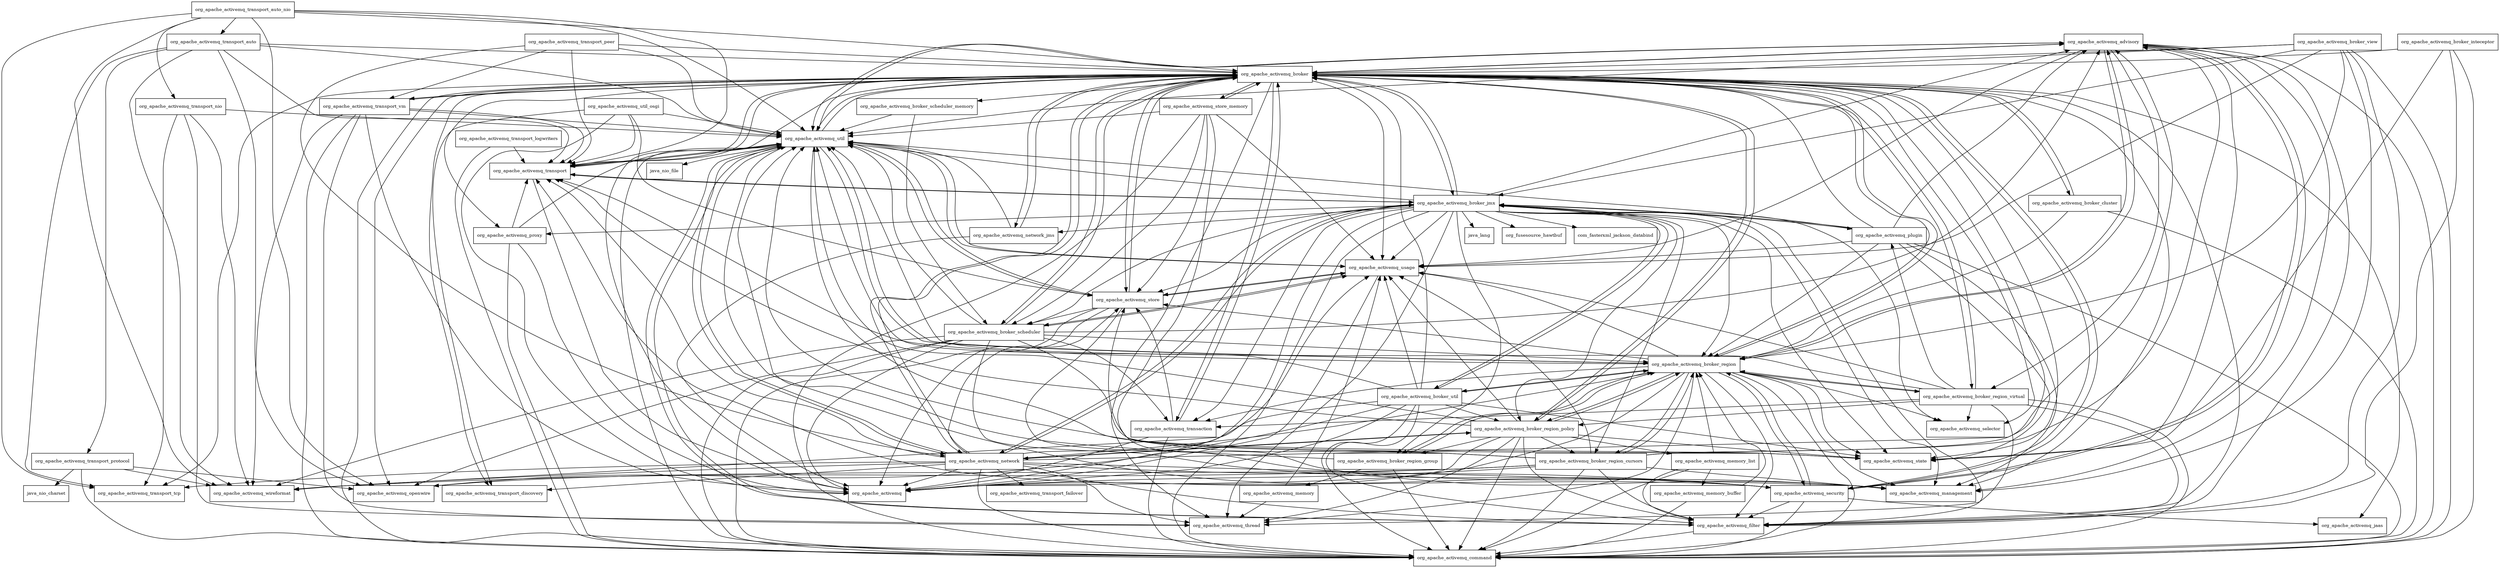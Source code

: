 digraph activemq_broker_5_15_2_package_dependencies {
  node [shape = box, fontsize=10.0];
  org_apache_activemq_advisory -> org_apache_activemq_broker;
  org_apache_activemq_advisory -> org_apache_activemq_broker_region;
  org_apache_activemq_advisory -> org_apache_activemq_broker_region_virtual;
  org_apache_activemq_advisory -> org_apache_activemq_command;
  org_apache_activemq_advisory -> org_apache_activemq_filter;
  org_apache_activemq_advisory -> org_apache_activemq_management;
  org_apache_activemq_advisory -> org_apache_activemq_security;
  org_apache_activemq_advisory -> org_apache_activemq_state;
  org_apache_activemq_advisory -> org_apache_activemq_usage;
  org_apache_activemq_advisory -> org_apache_activemq_util;
  org_apache_activemq_broker -> org_apache_activemq;
  org_apache_activemq_broker -> org_apache_activemq_advisory;
  org_apache_activemq_broker -> org_apache_activemq_broker_cluster;
  org_apache_activemq_broker -> org_apache_activemq_broker_jmx;
  org_apache_activemq_broker -> org_apache_activemq_broker_region;
  org_apache_activemq_broker -> org_apache_activemq_broker_region_policy;
  org_apache_activemq_broker -> org_apache_activemq_broker_region_virtual;
  org_apache_activemq_broker -> org_apache_activemq_broker_scheduler;
  org_apache_activemq_broker -> org_apache_activemq_broker_scheduler_memory;
  org_apache_activemq_broker -> org_apache_activemq_command;
  org_apache_activemq_broker -> org_apache_activemq_filter;
  org_apache_activemq_broker -> org_apache_activemq_jaas;
  org_apache_activemq_broker -> org_apache_activemq_management;
  org_apache_activemq_broker -> org_apache_activemq_network;
  org_apache_activemq_broker -> org_apache_activemq_network_jms;
  org_apache_activemq_broker -> org_apache_activemq_openwire;
  org_apache_activemq_broker -> org_apache_activemq_proxy;
  org_apache_activemq_broker -> org_apache_activemq_security;
  org_apache_activemq_broker -> org_apache_activemq_selector;
  org_apache_activemq_broker -> org_apache_activemq_state;
  org_apache_activemq_broker -> org_apache_activemq_store;
  org_apache_activemq_broker -> org_apache_activemq_store_memory;
  org_apache_activemq_broker -> org_apache_activemq_thread;
  org_apache_activemq_broker -> org_apache_activemq_transaction;
  org_apache_activemq_broker -> org_apache_activemq_transport;
  org_apache_activemq_broker -> org_apache_activemq_transport_discovery;
  org_apache_activemq_broker -> org_apache_activemq_transport_tcp;
  org_apache_activemq_broker -> org_apache_activemq_transport_vm;
  org_apache_activemq_broker -> org_apache_activemq_usage;
  org_apache_activemq_broker -> org_apache_activemq_util;
  org_apache_activemq_broker_cluster -> org_apache_activemq_broker;
  org_apache_activemq_broker_cluster -> org_apache_activemq_broker_region;
  org_apache_activemq_broker_cluster -> org_apache_activemq_command;
  org_apache_activemq_broker_inteceptor -> org_apache_activemq_broker;
  org_apache_activemq_broker_inteceptor -> org_apache_activemq_command;
  org_apache_activemq_broker_inteceptor -> org_apache_activemq_filter;
  org_apache_activemq_broker_inteceptor -> org_apache_activemq_state;
  org_apache_activemq_broker_jmx -> com_fasterxml_jackson_databind;
  org_apache_activemq_broker_jmx -> java_lang;
  org_apache_activemq_broker_jmx -> org_apache_activemq;
  org_apache_activemq_broker_jmx -> org_apache_activemq_advisory;
  org_apache_activemq_broker_jmx -> org_apache_activemq_broker;
  org_apache_activemq_broker_jmx -> org_apache_activemq_broker_region;
  org_apache_activemq_broker_jmx -> org_apache_activemq_broker_region_cursors;
  org_apache_activemq_broker_jmx -> org_apache_activemq_broker_region_group;
  org_apache_activemq_broker_jmx -> org_apache_activemq_broker_region_policy;
  org_apache_activemq_broker_jmx -> org_apache_activemq_broker_scheduler;
  org_apache_activemq_broker_jmx -> org_apache_activemq_broker_util;
  org_apache_activemq_broker_jmx -> org_apache_activemq_command;
  org_apache_activemq_broker_jmx -> org_apache_activemq_filter;
  org_apache_activemq_broker_jmx -> org_apache_activemq_management;
  org_apache_activemq_broker_jmx -> org_apache_activemq_network;
  org_apache_activemq_broker_jmx -> org_apache_activemq_network_jms;
  org_apache_activemq_broker_jmx -> org_apache_activemq_plugin;
  org_apache_activemq_broker_jmx -> org_apache_activemq_proxy;
  org_apache_activemq_broker_jmx -> org_apache_activemq_selector;
  org_apache_activemq_broker_jmx -> org_apache_activemq_state;
  org_apache_activemq_broker_jmx -> org_apache_activemq_store;
  org_apache_activemq_broker_jmx -> org_apache_activemq_thread;
  org_apache_activemq_broker_jmx -> org_apache_activemq_transaction;
  org_apache_activemq_broker_jmx -> org_apache_activemq_transport;
  org_apache_activemq_broker_jmx -> org_apache_activemq_usage;
  org_apache_activemq_broker_jmx -> org_apache_activemq_util;
  org_apache_activemq_broker_jmx -> org_fusesource_hawtbuf;
  org_apache_activemq_broker_region -> org_apache_activemq;
  org_apache_activemq_broker_region -> org_apache_activemq_advisory;
  org_apache_activemq_broker_region -> org_apache_activemq_broker;
  org_apache_activemq_broker_region -> org_apache_activemq_broker_region_cursors;
  org_apache_activemq_broker_region -> org_apache_activemq_broker_region_group;
  org_apache_activemq_broker_region -> org_apache_activemq_broker_region_policy;
  org_apache_activemq_broker_region -> org_apache_activemq_broker_region_virtual;
  org_apache_activemq_broker_region -> org_apache_activemq_broker_util;
  org_apache_activemq_broker_region -> org_apache_activemq_command;
  org_apache_activemq_broker_region -> org_apache_activemq_filter;
  org_apache_activemq_broker_region -> org_apache_activemq_management;
  org_apache_activemq_broker_region -> org_apache_activemq_security;
  org_apache_activemq_broker_region -> org_apache_activemq_selector;
  org_apache_activemq_broker_region -> org_apache_activemq_state;
  org_apache_activemq_broker_region -> org_apache_activemq_store;
  org_apache_activemq_broker_region -> org_apache_activemq_thread;
  org_apache_activemq_broker_region -> org_apache_activemq_transaction;
  org_apache_activemq_broker_region -> org_apache_activemq_transport;
  org_apache_activemq_broker_region -> org_apache_activemq_usage;
  org_apache_activemq_broker_region -> org_apache_activemq_util;
  org_apache_activemq_broker_region_cursors -> org_apache_activemq;
  org_apache_activemq_broker_region_cursors -> org_apache_activemq_advisory;
  org_apache_activemq_broker_region_cursors -> org_apache_activemq_broker;
  org_apache_activemq_broker_region_cursors -> org_apache_activemq_broker_region;
  org_apache_activemq_broker_region_cursors -> org_apache_activemq_command;
  org_apache_activemq_broker_region_cursors -> org_apache_activemq_filter;
  org_apache_activemq_broker_region_cursors -> org_apache_activemq_management;
  org_apache_activemq_broker_region_cursors -> org_apache_activemq_openwire;
  org_apache_activemq_broker_region_cursors -> org_apache_activemq_store;
  org_apache_activemq_broker_region_cursors -> org_apache_activemq_usage;
  org_apache_activemq_broker_region_cursors -> org_apache_activemq_util;
  org_apache_activemq_broker_region_cursors -> org_apache_activemq_wireformat;
  org_apache_activemq_broker_region_group -> org_apache_activemq_broker_region;
  org_apache_activemq_broker_region_group -> org_apache_activemq_command;
  org_apache_activemq_broker_region_group -> org_apache_activemq_memory;
  org_apache_activemq_broker_region_group -> org_apache_activemq_util;
  org_apache_activemq_broker_region_policy -> org_apache_activemq;
  org_apache_activemq_broker_region_policy -> org_apache_activemq_broker;
  org_apache_activemq_broker_region_policy -> org_apache_activemq_broker_region;
  org_apache_activemq_broker_region_policy -> org_apache_activemq_broker_region_cursors;
  org_apache_activemq_broker_region_policy -> org_apache_activemq_broker_region_group;
  org_apache_activemq_broker_region_policy -> org_apache_activemq_command;
  org_apache_activemq_broker_region_policy -> org_apache_activemq_filter;
  org_apache_activemq_broker_region_policy -> org_apache_activemq_memory_list;
  org_apache_activemq_broker_region_policy -> org_apache_activemq_network;
  org_apache_activemq_broker_region_policy -> org_apache_activemq_state;
  org_apache_activemq_broker_region_policy -> org_apache_activemq_thread;
  org_apache_activemq_broker_region_policy -> org_apache_activemq_transport;
  org_apache_activemq_broker_region_policy -> org_apache_activemq_usage;
  org_apache_activemq_broker_region_policy -> org_apache_activemq_util;
  org_apache_activemq_broker_region_virtual -> org_apache_activemq_broker;
  org_apache_activemq_broker_region_virtual -> org_apache_activemq_broker_region;
  org_apache_activemq_broker_region_virtual -> org_apache_activemq_broker_region_policy;
  org_apache_activemq_broker_region_virtual -> org_apache_activemq_command;
  org_apache_activemq_broker_region_virtual -> org_apache_activemq_filter;
  org_apache_activemq_broker_region_virtual -> org_apache_activemq_plugin;
  org_apache_activemq_broker_region_virtual -> org_apache_activemq_selector;
  org_apache_activemq_broker_region_virtual -> org_apache_activemq_thread;
  org_apache_activemq_broker_region_virtual -> org_apache_activemq_transaction;
  org_apache_activemq_broker_region_virtual -> org_apache_activemq_usage;
  org_apache_activemq_broker_region_virtual -> org_apache_activemq_util;
  org_apache_activemq_broker_scheduler -> org_apache_activemq;
  org_apache_activemq_broker_scheduler -> org_apache_activemq_advisory;
  org_apache_activemq_broker_scheduler -> org_apache_activemq_broker;
  org_apache_activemq_broker_scheduler -> org_apache_activemq_broker_region;
  org_apache_activemq_broker_scheduler -> org_apache_activemq_command;
  org_apache_activemq_broker_scheduler -> org_apache_activemq_openwire;
  org_apache_activemq_broker_scheduler -> org_apache_activemq_security;
  org_apache_activemq_broker_scheduler -> org_apache_activemq_state;
  org_apache_activemq_broker_scheduler -> org_apache_activemq_transaction;
  org_apache_activemq_broker_scheduler -> org_apache_activemq_usage;
  org_apache_activemq_broker_scheduler -> org_apache_activemq_util;
  org_apache_activemq_broker_scheduler -> org_apache_activemq_wireformat;
  org_apache_activemq_broker_scheduler_memory -> org_apache_activemq_broker_scheduler;
  org_apache_activemq_broker_scheduler_memory -> org_apache_activemq_util;
  org_apache_activemq_broker_util -> org_apache_activemq;
  org_apache_activemq_broker_util -> org_apache_activemq_broker;
  org_apache_activemq_broker_util -> org_apache_activemq_broker_jmx;
  org_apache_activemq_broker_util -> org_apache_activemq_broker_region;
  org_apache_activemq_broker_util -> org_apache_activemq_broker_region_policy;
  org_apache_activemq_broker_util -> org_apache_activemq_command;
  org_apache_activemq_broker_util -> org_apache_activemq_filter;
  org_apache_activemq_broker_util -> org_apache_activemq_openwire;
  org_apache_activemq_broker_util -> org_apache_activemq_state;
  org_apache_activemq_broker_util -> org_apache_activemq_usage;
  org_apache_activemq_broker_util -> org_apache_activemq_util;
  org_apache_activemq_broker_util -> org_apache_activemq_wireformat;
  org_apache_activemq_broker_view -> org_apache_activemq_broker;
  org_apache_activemq_broker_view -> org_apache_activemq_broker_jmx;
  org_apache_activemq_broker_view -> org_apache_activemq_broker_region;
  org_apache_activemq_broker_view -> org_apache_activemq_command;
  org_apache_activemq_broker_view -> org_apache_activemq_filter;
  org_apache_activemq_broker_view -> org_apache_activemq_management;
  org_apache_activemq_broker_view -> org_apache_activemq_usage;
  org_apache_activemq_broker_view -> org_apache_activemq_util;
  org_apache_activemq_filter -> org_apache_activemq_command;
  org_apache_activemq_filter -> org_apache_activemq_util;
  org_apache_activemq_memory -> org_apache_activemq_thread;
  org_apache_activemq_memory -> org_apache_activemq_usage;
  org_apache_activemq_memory_buffer -> org_apache_activemq_broker_region;
  org_apache_activemq_memory_buffer -> org_apache_activemq_command;
  org_apache_activemq_memory_list -> org_apache_activemq_broker_region;
  org_apache_activemq_memory_list -> org_apache_activemq_command;
  org_apache_activemq_memory_list -> org_apache_activemq_filter;
  org_apache_activemq_memory_list -> org_apache_activemq_memory_buffer;
  org_apache_activemq_network -> org_apache_activemq;
  org_apache_activemq_network -> org_apache_activemq_advisory;
  org_apache_activemq_network -> org_apache_activemq_broker;
  org_apache_activemq_network -> org_apache_activemq_broker_jmx;
  org_apache_activemq_network -> org_apache_activemq_broker_region;
  org_apache_activemq_network -> org_apache_activemq_broker_region_policy;
  org_apache_activemq_network -> org_apache_activemq_command;
  org_apache_activemq_network -> org_apache_activemq_filter;
  org_apache_activemq_network -> org_apache_activemq_management;
  org_apache_activemq_network -> org_apache_activemq_security;
  org_apache_activemq_network -> org_apache_activemq_store;
  org_apache_activemq_network -> org_apache_activemq_thread;
  org_apache_activemq_network -> org_apache_activemq_transport;
  org_apache_activemq_network -> org_apache_activemq_transport_discovery;
  org_apache_activemq_network -> org_apache_activemq_transport_failover;
  org_apache_activemq_network -> org_apache_activemq_transport_tcp;
  org_apache_activemq_network -> org_apache_activemq_usage;
  org_apache_activemq_network -> org_apache_activemq_util;
  org_apache_activemq_network -> org_apache_activemq_wireformat;
  org_apache_activemq_network_jms -> org_apache_activemq;
  org_apache_activemq_network_jms -> org_apache_activemq_broker;
  org_apache_activemq_network_jms -> org_apache_activemq_util;
  org_apache_activemq_plugin -> org_apache_activemq_advisory;
  org_apache_activemq_plugin -> org_apache_activemq_broker;
  org_apache_activemq_plugin -> org_apache_activemq_broker_jmx;
  org_apache_activemq_plugin -> org_apache_activemq_broker_region;
  org_apache_activemq_plugin -> org_apache_activemq_command;
  org_apache_activemq_plugin -> org_apache_activemq_management;
  org_apache_activemq_plugin -> org_apache_activemq_state;
  org_apache_activemq_plugin -> org_apache_activemq_usage;
  org_apache_activemq_plugin -> org_apache_activemq_util;
  org_apache_activemq_proxy -> org_apache_activemq;
  org_apache_activemq_proxy -> org_apache_activemq_command;
  org_apache_activemq_proxy -> org_apache_activemq_transport;
  org_apache_activemq_proxy -> org_apache_activemq_util;
  org_apache_activemq_security -> org_apache_activemq_advisory;
  org_apache_activemq_security -> org_apache_activemq_broker;
  org_apache_activemq_security -> org_apache_activemq_broker_region;
  org_apache_activemq_security -> org_apache_activemq_command;
  org_apache_activemq_security -> org_apache_activemq_filter;
  org_apache_activemq_security -> org_apache_activemq_jaas;
  org_apache_activemq_security -> org_apache_activemq_transport;
  org_apache_activemq_store -> org_apache_activemq;
  org_apache_activemq_store -> org_apache_activemq_broker;
  org_apache_activemq_store -> org_apache_activemq_broker_scheduler;
  org_apache_activemq_store -> org_apache_activemq_command;
  org_apache_activemq_store -> org_apache_activemq_management;
  org_apache_activemq_store -> org_apache_activemq_usage;
  org_apache_activemq_store -> org_apache_activemq_util;
  org_apache_activemq_store_memory -> org_apache_activemq_broker;
  org_apache_activemq_store_memory -> org_apache_activemq_broker_scheduler;
  org_apache_activemq_store_memory -> org_apache_activemq_command;
  org_apache_activemq_store_memory -> org_apache_activemq_management;
  org_apache_activemq_store_memory -> org_apache_activemq_store;
  org_apache_activemq_store_memory -> org_apache_activemq_usage;
  org_apache_activemq_store_memory -> org_apache_activemq_util;
  org_apache_activemq_transaction -> org_apache_activemq;
  org_apache_activemq_transaction -> org_apache_activemq_broker;
  org_apache_activemq_transaction -> org_apache_activemq_command;
  org_apache_activemq_transaction -> org_apache_activemq_store;
  org_apache_activemq_transport -> org_apache_activemq;
  org_apache_activemq_transport -> org_apache_activemq_broker;
  org_apache_activemq_transport -> org_apache_activemq_broker_jmx;
  org_apache_activemq_transport -> org_apache_activemq_util;
  org_apache_activemq_transport_auto -> org_apache_activemq_broker;
  org_apache_activemq_transport_auto -> org_apache_activemq_openwire;
  org_apache_activemq_transport_auto -> org_apache_activemq_transport;
  org_apache_activemq_transport_auto -> org_apache_activemq_transport_protocol;
  org_apache_activemq_transport_auto -> org_apache_activemq_transport_tcp;
  org_apache_activemq_transport_auto -> org_apache_activemq_util;
  org_apache_activemq_transport_auto -> org_apache_activemq_wireformat;
  org_apache_activemq_transport_auto_nio -> org_apache_activemq_broker;
  org_apache_activemq_transport_auto_nio -> org_apache_activemq_openwire;
  org_apache_activemq_transport_auto_nio -> org_apache_activemq_transport;
  org_apache_activemq_transport_auto_nio -> org_apache_activemq_transport_auto;
  org_apache_activemq_transport_auto_nio -> org_apache_activemq_transport_nio;
  org_apache_activemq_transport_auto_nio -> org_apache_activemq_transport_tcp;
  org_apache_activemq_transport_auto_nio -> org_apache_activemq_util;
  org_apache_activemq_transport_auto_nio -> org_apache_activemq_wireformat;
  org_apache_activemq_transport_logwriters -> org_apache_activemq_command;
  org_apache_activemq_transport_logwriters -> org_apache_activemq_transport;
  org_apache_activemq_transport_nio -> org_apache_activemq_thread;
  org_apache_activemq_transport_nio -> org_apache_activemq_transport_tcp;
  org_apache_activemq_transport_nio -> org_apache_activemq_util;
  org_apache_activemq_transport_nio -> org_apache_activemq_wireformat;
  org_apache_activemq_transport_peer -> org_apache_activemq_broker;
  org_apache_activemq_transport_peer -> org_apache_activemq_network;
  org_apache_activemq_transport_peer -> org_apache_activemq_transport;
  org_apache_activemq_transport_peer -> org_apache_activemq_transport_vm;
  org_apache_activemq_transport_peer -> org_apache_activemq_util;
  org_apache_activemq_transport_protocol -> java_nio_charset;
  org_apache_activemq_transport_protocol -> org_apache_activemq_command;
  org_apache_activemq_transport_protocol -> org_apache_activemq_openwire;
  org_apache_activemq_transport_protocol -> org_apache_activemq_wireformat;
  org_apache_activemq_transport_vm -> org_apache_activemq;
  org_apache_activemq_transport_vm -> org_apache_activemq_broker;
  org_apache_activemq_transport_vm -> org_apache_activemq_command;
  org_apache_activemq_transport_vm -> org_apache_activemq_thread;
  org_apache_activemq_transport_vm -> org_apache_activemq_transport;
  org_apache_activemq_transport_vm -> org_apache_activemq_util;
  org_apache_activemq_transport_vm -> org_apache_activemq_wireformat;
  org_apache_activemq_usage -> org_apache_activemq;
  org_apache_activemq_usage -> org_apache_activemq_broker_scheduler;
  org_apache_activemq_usage -> org_apache_activemq_store;
  org_apache_activemq_usage -> org_apache_activemq_util;
  org_apache_activemq_util -> java_nio_file;
  org_apache_activemq_util -> org_apache_activemq_advisory;
  org_apache_activemq_util -> org_apache_activemq_broker;
  org_apache_activemq_util -> org_apache_activemq_broker_region;
  org_apache_activemq_util -> org_apache_activemq_command;
  org_apache_activemq_util -> org_apache_activemq_filter;
  org_apache_activemq_util -> org_apache_activemq_network;
  org_apache_activemq_util -> org_apache_activemq_security;
  org_apache_activemq_util -> org_apache_activemq_state;
  org_apache_activemq_util -> org_apache_activemq_store;
  org_apache_activemq_util -> org_apache_activemq_transport;
  org_apache_activemq_util -> org_apache_activemq_usage;
  org_apache_activemq_util_osgi -> org_apache_activemq;
  org_apache_activemq_util_osgi -> org_apache_activemq_store;
  org_apache_activemq_util_osgi -> org_apache_activemq_transport;
  org_apache_activemq_util_osgi -> org_apache_activemq_transport_discovery;
  org_apache_activemq_util_osgi -> org_apache_activemq_util;
}
